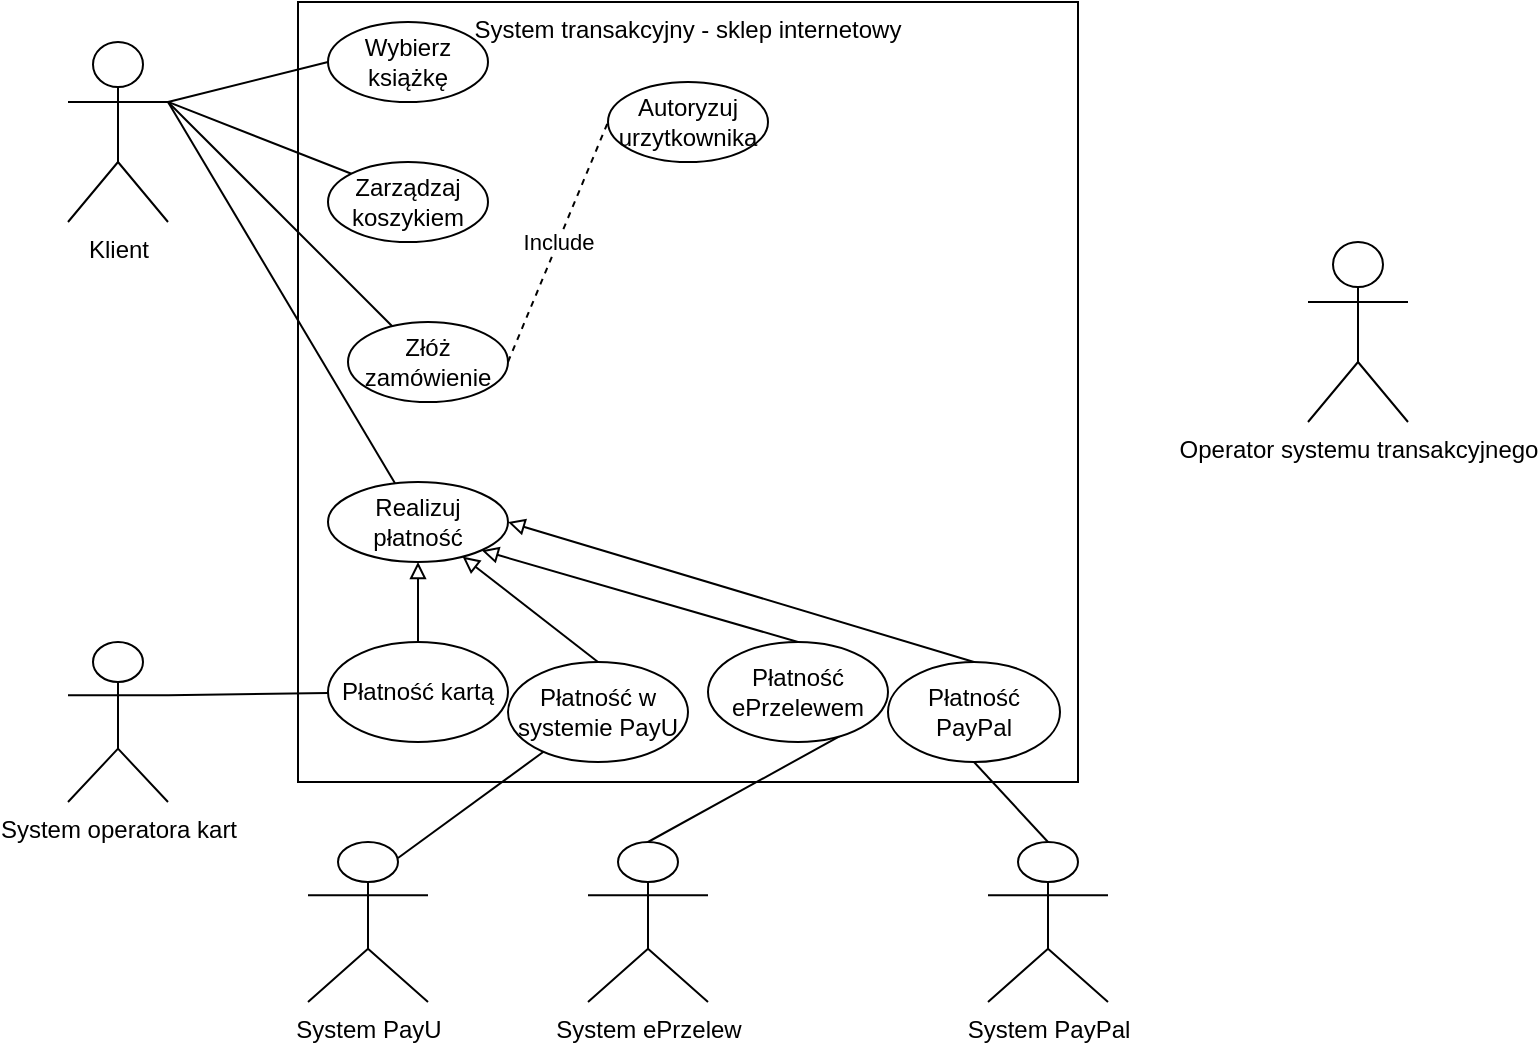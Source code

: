 <mxfile version="17.1.5" type="device"><diagram id="VI0vJujMKs2_Ym0walIH" name="Page-1"><mxGraphModel dx="920" dy="554" grid="1" gridSize="10" guides="1" tooltips="1" connect="1" arrows="1" fold="1" page="1" pageScale="1" pageWidth="827" pageHeight="1169" math="0" shadow="0"><root><mxCell id="0"/><mxCell id="1" parent="0"/><mxCell id="yQsbepOHf_bua-D2CYnl-15" style="edgeStyle=none;rounded=0;orthogonalLoop=1;jettySize=auto;html=1;exitX=1;exitY=0.333;exitDx=0;exitDy=0;exitPerimeter=0;entryX=0;entryY=0.5;entryDx=0;entryDy=0;endArrow=none;endFill=0;" edge="1" parent="1" source="yQsbepOHf_bua-D2CYnl-3" target="yQsbepOHf_bua-D2CYnl-11"><mxGeometry relative="1" as="geometry"/></mxCell><mxCell id="yQsbepOHf_bua-D2CYnl-22" style="edgeStyle=none;rounded=0;orthogonalLoop=1;jettySize=auto;html=1;exitX=1;exitY=0.333;exitDx=0;exitDy=0;exitPerimeter=0;endArrow=none;endFill=0;" edge="1" parent="1" source="yQsbepOHf_bua-D2CYnl-3" target="yQsbepOHf_bua-D2CYnl-20"><mxGeometry relative="1" as="geometry"/></mxCell><mxCell id="yQsbepOHf_bua-D2CYnl-23" style="edgeStyle=none;rounded=0;orthogonalLoop=1;jettySize=auto;html=1;exitX=1;exitY=0.333;exitDx=0;exitDy=0;exitPerimeter=0;endArrow=none;endFill=0;" edge="1" parent="1" source="yQsbepOHf_bua-D2CYnl-3" target="yQsbepOHf_bua-D2CYnl-18"><mxGeometry relative="1" as="geometry"/></mxCell><mxCell id="yQsbepOHf_bua-D2CYnl-24" style="edgeStyle=none;rounded=0;orthogonalLoop=1;jettySize=auto;html=1;exitX=1;exitY=0.333;exitDx=0;exitDy=0;exitPerimeter=0;entryX=0;entryY=0;entryDx=0;entryDy=0;endArrow=none;endFill=0;" edge="1" parent="1" source="yQsbepOHf_bua-D2CYnl-3" target="yQsbepOHf_bua-D2CYnl-16"><mxGeometry relative="1" as="geometry"/></mxCell><mxCell id="yQsbepOHf_bua-D2CYnl-3" value="Klient" style="shape=umlActor;verticalLabelPosition=bottom;verticalAlign=top;html=1;outlineConnect=0;" vertex="1" parent="1"><mxGeometry x="40" y="60" width="50" height="90" as="geometry"/></mxCell><mxCell id="yQsbepOHf_bua-D2CYnl-29" style="edgeStyle=none;rounded=0;orthogonalLoop=1;jettySize=auto;html=1;exitX=1;exitY=0.333;exitDx=0;exitDy=0;exitPerimeter=0;endArrow=none;endFill=0;" edge="1" parent="1" source="yQsbepOHf_bua-D2CYnl-4" target="yQsbepOHf_bua-D2CYnl-28"><mxGeometry relative="1" as="geometry"><Array as="points"/></mxGeometry></mxCell><mxCell id="yQsbepOHf_bua-D2CYnl-4" value="System operatora kart" style="shape=umlActor;verticalLabelPosition=bottom;verticalAlign=top;html=1;outlineConnect=0;" vertex="1" parent="1"><mxGeometry x="40" y="360" width="50" height="80" as="geometry"/></mxCell><mxCell id="yQsbepOHf_bua-D2CYnl-5" value="Operator systemu transakcyjnego&lt;br&gt;" style="shape=umlActor;verticalLabelPosition=bottom;verticalAlign=top;html=1;outlineConnect=0;" vertex="1" parent="1"><mxGeometry x="660" y="160" width="50" height="90" as="geometry"/></mxCell><mxCell id="yQsbepOHf_bua-D2CYnl-37" style="edgeStyle=none;rounded=0;orthogonalLoop=1;jettySize=auto;html=1;exitX=0.75;exitY=0.1;exitDx=0;exitDy=0;exitPerimeter=0;endArrow=none;endFill=0;" edge="1" parent="1" source="yQsbepOHf_bua-D2CYnl-6" target="yQsbepOHf_bua-D2CYnl-36"><mxGeometry relative="1" as="geometry"/></mxCell><mxCell id="yQsbepOHf_bua-D2CYnl-6" value="System PayU" style="shape=umlActor;verticalLabelPosition=bottom;verticalAlign=top;html=1;outlineConnect=0;" vertex="1" parent="1"><mxGeometry x="160" y="460" width="60" height="80" as="geometry"/></mxCell><mxCell id="yQsbepOHf_bua-D2CYnl-35" style="edgeStyle=none;rounded=0;orthogonalLoop=1;jettySize=auto;html=1;exitX=0.5;exitY=0;exitDx=0;exitDy=0;exitPerimeter=0;entryX=0.745;entryY=0.928;entryDx=0;entryDy=0;entryPerimeter=0;endArrow=none;endFill=0;" edge="1" parent="1" source="yQsbepOHf_bua-D2CYnl-7" target="yQsbepOHf_bua-D2CYnl-31"><mxGeometry relative="1" as="geometry"/></mxCell><mxCell id="yQsbepOHf_bua-D2CYnl-7" value="System ePrzelew&lt;br&gt;" style="shape=umlActor;verticalLabelPosition=bottom;verticalAlign=top;html=1;outlineConnect=0;" vertex="1" parent="1"><mxGeometry x="300" y="460" width="60" height="80" as="geometry"/></mxCell><mxCell id="yQsbepOHf_bua-D2CYnl-8" value="System transakcyjny - sklep internetowy&lt;br&gt;" style="whiteSpace=wrap;html=1;aspect=fixed;verticalAlign=top;rounded=0;glass=0;sketch=0;shadow=0;imageAspect=1;fillOpacity=0;" vertex="1" parent="1"><mxGeometry x="155" y="40" width="390" height="390" as="geometry"/></mxCell><mxCell id="yQsbepOHf_bua-D2CYnl-41" style="edgeStyle=none;rounded=0;orthogonalLoop=1;jettySize=auto;html=1;exitX=0.5;exitY=0;exitDx=0;exitDy=0;exitPerimeter=0;entryX=0.5;entryY=1;entryDx=0;entryDy=0;endArrow=none;endFill=0;" edge="1" parent="1" source="yQsbepOHf_bua-D2CYnl-10" target="yQsbepOHf_bua-D2CYnl-39"><mxGeometry relative="1" as="geometry"/></mxCell><mxCell id="yQsbepOHf_bua-D2CYnl-10" value="System PayPal&lt;br&gt;" style="shape=umlActor;verticalLabelPosition=bottom;verticalAlign=top;html=1;outlineConnect=0;" vertex="1" parent="1"><mxGeometry x="500" y="460" width="60" height="80" as="geometry"/></mxCell><mxCell id="yQsbepOHf_bua-D2CYnl-11" value="Wybierz książkę" style="ellipse;whiteSpace=wrap;html=1;" vertex="1" parent="1"><mxGeometry x="170" y="50" width="80" height="40" as="geometry"/></mxCell><mxCell id="yQsbepOHf_bua-D2CYnl-14" style="edgeStyle=none;rounded=0;orthogonalLoop=1;jettySize=auto;html=1;exitX=1;exitY=1;exitDx=0;exitDy=0;endArrow=none;endFill=0;" edge="1" parent="1" source="yQsbepOHf_bua-D2CYnl-11" target="yQsbepOHf_bua-D2CYnl-11"><mxGeometry relative="1" as="geometry"/></mxCell><mxCell id="yQsbepOHf_bua-D2CYnl-16" value="Zarządzaj koszykiem" style="ellipse;whiteSpace=wrap;html=1;rounded=0;shadow=0;glass=0;sketch=0;" vertex="1" parent="1"><mxGeometry x="170" y="120" width="80" height="40" as="geometry"/></mxCell><mxCell id="yQsbepOHf_bua-D2CYnl-27" value="Include" style="edgeStyle=none;rounded=0;orthogonalLoop=1;jettySize=auto;html=1;exitX=1;exitY=0.5;exitDx=0;exitDy=0;entryX=0;entryY=0.5;entryDx=0;entryDy=0;endArrow=none;endFill=0;dashed=1;" edge="1" parent="1" source="yQsbepOHf_bua-D2CYnl-18" target="yQsbepOHf_bua-D2CYnl-26"><mxGeometry relative="1" as="geometry"/></mxCell><mxCell id="yQsbepOHf_bua-D2CYnl-18" value="Złóż zamówienie" style="ellipse;whiteSpace=wrap;html=1;rounded=0;shadow=0;glass=0;sketch=0;" vertex="1" parent="1"><mxGeometry x="180" y="200" width="80" height="40" as="geometry"/></mxCell><mxCell id="yQsbepOHf_bua-D2CYnl-20" value="Realizuj płatność" style="ellipse;whiteSpace=wrap;html=1;rounded=0;shadow=0;glass=0;sketch=0;" vertex="1" parent="1"><mxGeometry x="170" y="280" width="90" height="40" as="geometry"/></mxCell><mxCell id="yQsbepOHf_bua-D2CYnl-25" style="edgeStyle=none;rounded=0;orthogonalLoop=1;jettySize=auto;html=1;exitX=0.5;exitY=1;exitDx=0;exitDy=0;endArrow=none;endFill=0;" edge="1" parent="1" source="yQsbepOHf_bua-D2CYnl-20" target="yQsbepOHf_bua-D2CYnl-20"><mxGeometry relative="1" as="geometry"/></mxCell><mxCell id="yQsbepOHf_bua-D2CYnl-26" value="Autoryzuj urzytkownika" style="ellipse;whiteSpace=wrap;html=1;rounded=0;shadow=0;glass=0;sketch=0;" vertex="1" parent="1"><mxGeometry x="310" y="80" width="80" height="40" as="geometry"/></mxCell><mxCell id="yQsbepOHf_bua-D2CYnl-30" style="edgeStyle=none;rounded=0;orthogonalLoop=1;jettySize=auto;html=1;exitX=0.5;exitY=0;exitDx=0;exitDy=0;entryX=0.5;entryY=1;entryDx=0;entryDy=0;endArrow=block;endFill=0;" edge="1" parent="1" source="yQsbepOHf_bua-D2CYnl-28" target="yQsbepOHf_bua-D2CYnl-20"><mxGeometry relative="1" as="geometry"/></mxCell><mxCell id="yQsbepOHf_bua-D2CYnl-28" value="Płatność kartą" style="ellipse;whiteSpace=wrap;html=1;rounded=0;shadow=0;glass=0;sketch=0;" vertex="1" parent="1"><mxGeometry x="170" y="360" width="90" height="50" as="geometry"/></mxCell><mxCell id="yQsbepOHf_bua-D2CYnl-33" style="edgeStyle=none;rounded=0;orthogonalLoop=1;jettySize=auto;html=1;exitX=0.5;exitY=0;exitDx=0;exitDy=0;entryX=1;entryY=1;entryDx=0;entryDy=0;endArrow=block;endFill=0;" edge="1" parent="1" source="yQsbepOHf_bua-D2CYnl-31" target="yQsbepOHf_bua-D2CYnl-20"><mxGeometry relative="1" as="geometry"/></mxCell><mxCell id="yQsbepOHf_bua-D2CYnl-31" value="Płatność ePrzelewem" style="ellipse;whiteSpace=wrap;html=1;rounded=0;shadow=0;glass=0;sketch=0;" vertex="1" parent="1"><mxGeometry x="360" y="360" width="90" height="50" as="geometry"/></mxCell><mxCell id="yQsbepOHf_bua-D2CYnl-38" style="edgeStyle=none;rounded=0;orthogonalLoop=1;jettySize=auto;html=1;exitX=0.5;exitY=0;exitDx=0;exitDy=0;endArrow=block;endFill=0;" edge="1" parent="1" source="yQsbepOHf_bua-D2CYnl-36" target="yQsbepOHf_bua-D2CYnl-20"><mxGeometry relative="1" as="geometry"/></mxCell><mxCell id="yQsbepOHf_bua-D2CYnl-36" value="Płatność w systemie PayU" style="ellipse;whiteSpace=wrap;html=1;rounded=0;shadow=0;glass=0;sketch=0;" vertex="1" parent="1"><mxGeometry x="260" y="370" width="90" height="50" as="geometry"/></mxCell><mxCell id="yQsbepOHf_bua-D2CYnl-40" style="edgeStyle=none;rounded=0;orthogonalLoop=1;jettySize=auto;html=1;exitX=0.5;exitY=0;exitDx=0;exitDy=0;entryX=1;entryY=0.5;entryDx=0;entryDy=0;endArrow=block;endFill=0;" edge="1" parent="1" source="yQsbepOHf_bua-D2CYnl-39" target="yQsbepOHf_bua-D2CYnl-20"><mxGeometry relative="1" as="geometry"/></mxCell><mxCell id="yQsbepOHf_bua-D2CYnl-39" value="Płatność PayPal" style="ellipse;whiteSpace=wrap;html=1;rounded=0;shadow=0;glass=0;sketch=0;" vertex="1" parent="1"><mxGeometry x="450" y="370" width="86" height="50" as="geometry"/></mxCell></root></mxGraphModel></diagram></mxfile>